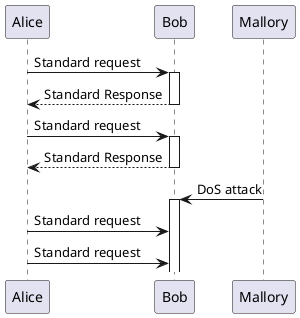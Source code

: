 @startuml
Alice ->  Bob ++: Standard request
Bob --> Alice--: Standard Response
Alice -> Bob++: Standard request
Bob --> Alice--: Standard Response

Mallory -> Bob++: DoS attack

Alice -> Bob: Standard request
Alice -> Bob: Standard request

@enduml